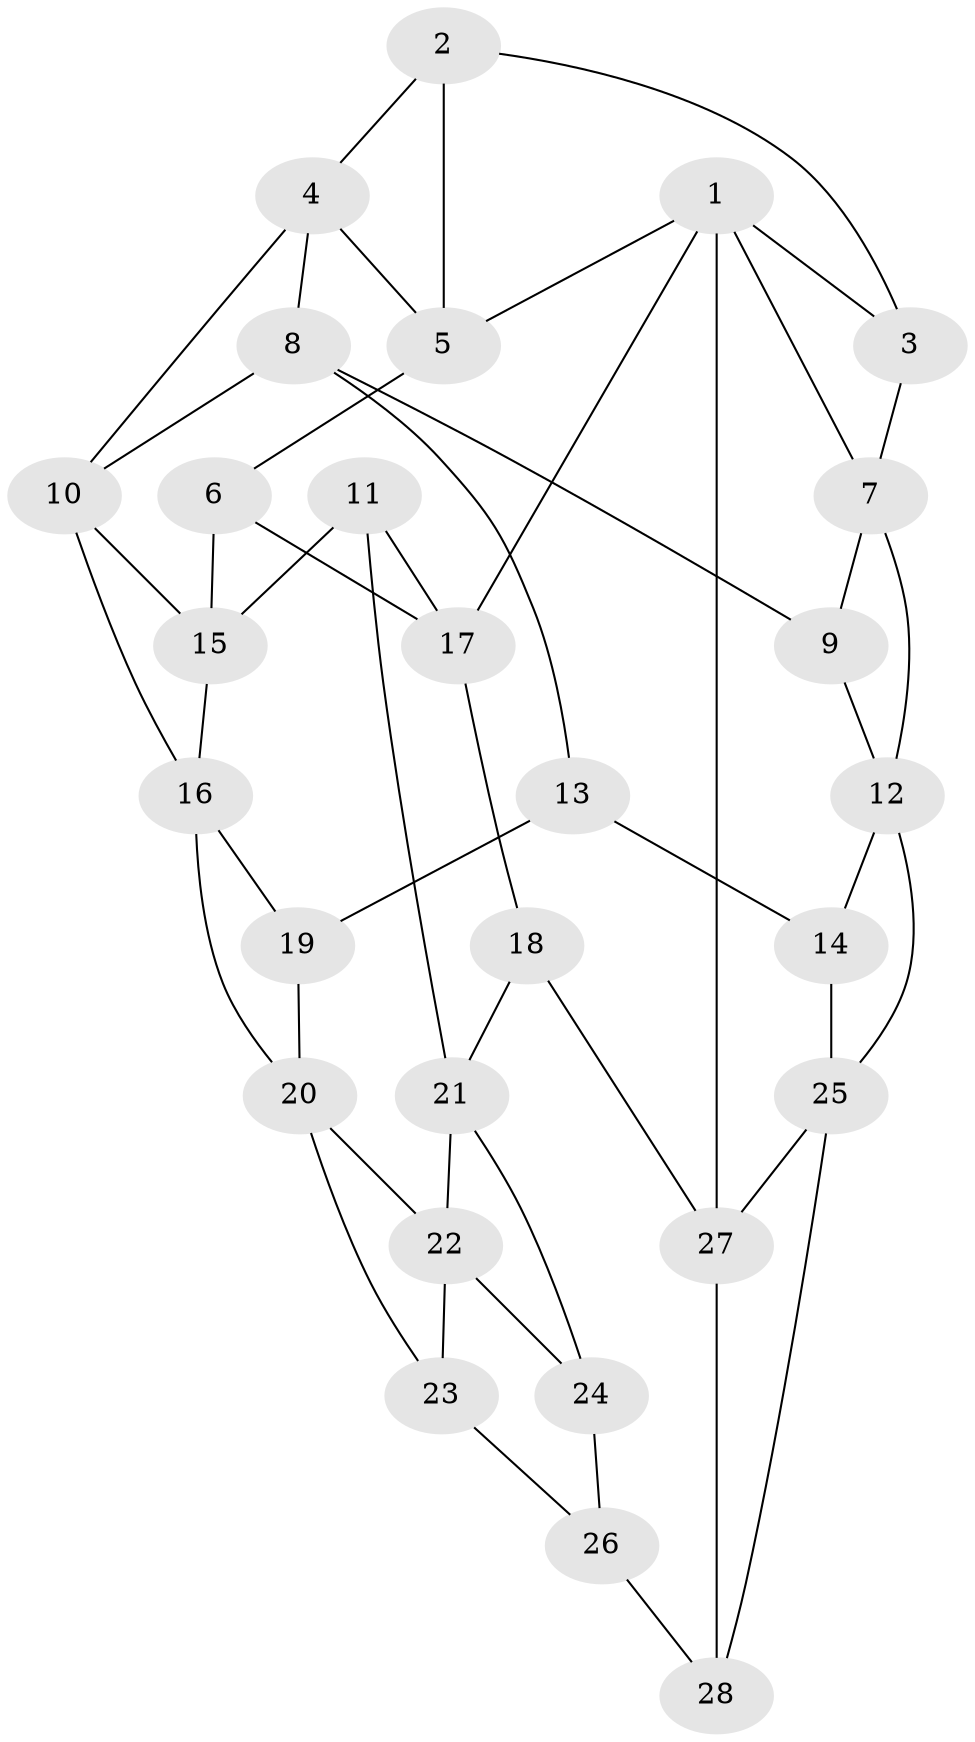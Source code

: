 // original degree distribution, {3: 0.03571428571428571, 4: 0.21428571428571427, 6: 0.17857142857142858, 5: 0.5714285714285714}
// Generated by graph-tools (version 1.1) at 2025/03/03/09/25 03:03:12]
// undirected, 28 vertices, 50 edges
graph export_dot {
graph [start="1"]
  node [color=gray90,style=filled];
  1;
  2;
  3;
  4;
  5;
  6;
  7;
  8;
  9;
  10;
  11;
  12;
  13;
  14;
  15;
  16;
  17;
  18;
  19;
  20;
  21;
  22;
  23;
  24;
  25;
  26;
  27;
  28;
  1 -- 3 [weight=1.0];
  1 -- 5 [weight=1.0];
  1 -- 7 [weight=1.0];
  1 -- 17 [weight=1.0];
  1 -- 27 [weight=2.0];
  2 -- 3 [weight=1.0];
  2 -- 4 [weight=1.0];
  2 -- 5 [weight=1.0];
  3 -- 7 [weight=1.0];
  4 -- 5 [weight=1.0];
  4 -- 8 [weight=1.0];
  4 -- 10 [weight=1.0];
  5 -- 6 [weight=1.0];
  6 -- 15 [weight=1.0];
  6 -- 17 [weight=1.0];
  7 -- 9 [weight=1.0];
  7 -- 12 [weight=1.0];
  8 -- 9 [weight=1.0];
  8 -- 10 [weight=1.0];
  8 -- 13 [weight=1.0];
  9 -- 12 [weight=1.0];
  10 -- 15 [weight=1.0];
  10 -- 16 [weight=1.0];
  11 -- 15 [weight=1.0];
  11 -- 17 [weight=1.0];
  11 -- 21 [weight=1.0];
  12 -- 14 [weight=1.0];
  12 -- 25 [weight=1.0];
  13 -- 14 [weight=1.0];
  13 -- 19 [weight=2.0];
  14 -- 25 [weight=1.0];
  15 -- 16 [weight=1.0];
  16 -- 19 [weight=1.0];
  16 -- 20 [weight=1.0];
  17 -- 18 [weight=1.0];
  18 -- 21 [weight=1.0];
  18 -- 27 [weight=1.0];
  19 -- 20 [weight=1.0];
  20 -- 22 [weight=1.0];
  20 -- 23 [weight=1.0];
  21 -- 22 [weight=1.0];
  21 -- 24 [weight=1.0];
  22 -- 23 [weight=1.0];
  22 -- 24 [weight=1.0];
  23 -- 26 [weight=1.0];
  24 -- 26 [weight=1.0];
  25 -- 27 [weight=1.0];
  25 -- 28 [weight=1.0];
  26 -- 28 [weight=2.0];
  27 -- 28 [weight=2.0];
}
